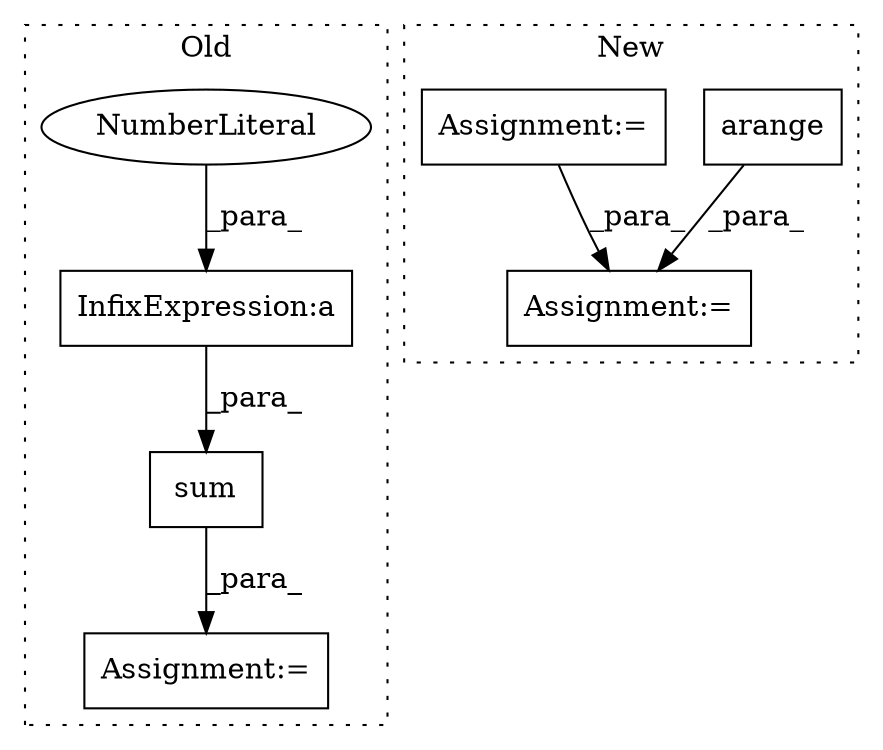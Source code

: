 digraph G {
subgraph cluster0 {
1 [label="sum" a="32" s="808,1000" l="17,-5" shape="box"];
4 [label="Assignment:=" a="7" s="807" l="1" shape="box"];
6 [label="InfixExpression:a" a="27" s="859" l="3" shape="box"];
7 [label="NumberLiteral" a="34" s="862" l="3" shape="ellipse"];
label = "Old";
style="dotted";
}
subgraph cluster1 {
2 [label="arange" a="32" s="743,778" l="7,1" shape="box"];
3 [label="Assignment:=" a="7" s="974" l="1" shape="box"];
5 [label="Assignment:=" a="7" s="918" l="1" shape="box"];
label = "New";
style="dotted";
}
1 -> 4 [label="_para_"];
2 -> 3 [label="_para_"];
5 -> 3 [label="_para_"];
6 -> 1 [label="_para_"];
7 -> 6 [label="_para_"];
}